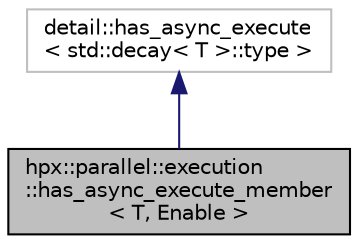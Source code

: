 digraph "hpx::parallel::execution::has_async_execute_member&lt; T, Enable &gt;"
{
  edge [fontname="Helvetica",fontsize="10",labelfontname="Helvetica",labelfontsize="10"];
  node [fontname="Helvetica",fontsize="10",shape=record];
  Node4 [label="hpx::parallel::execution\l::has_async_execute_member\l\< T, Enable \>",height=0.2,width=0.4,color="black", fillcolor="grey75", style="filled", fontcolor="black"];
  Node5 -> Node4 [dir="back",color="midnightblue",fontsize="10",style="solid",fontname="Helvetica"];
  Node5 [label="detail::has_async_execute\l\< std::decay\< T \>::type \>",height=0.2,width=0.4,color="grey75", fillcolor="white", style="filled"];
}
